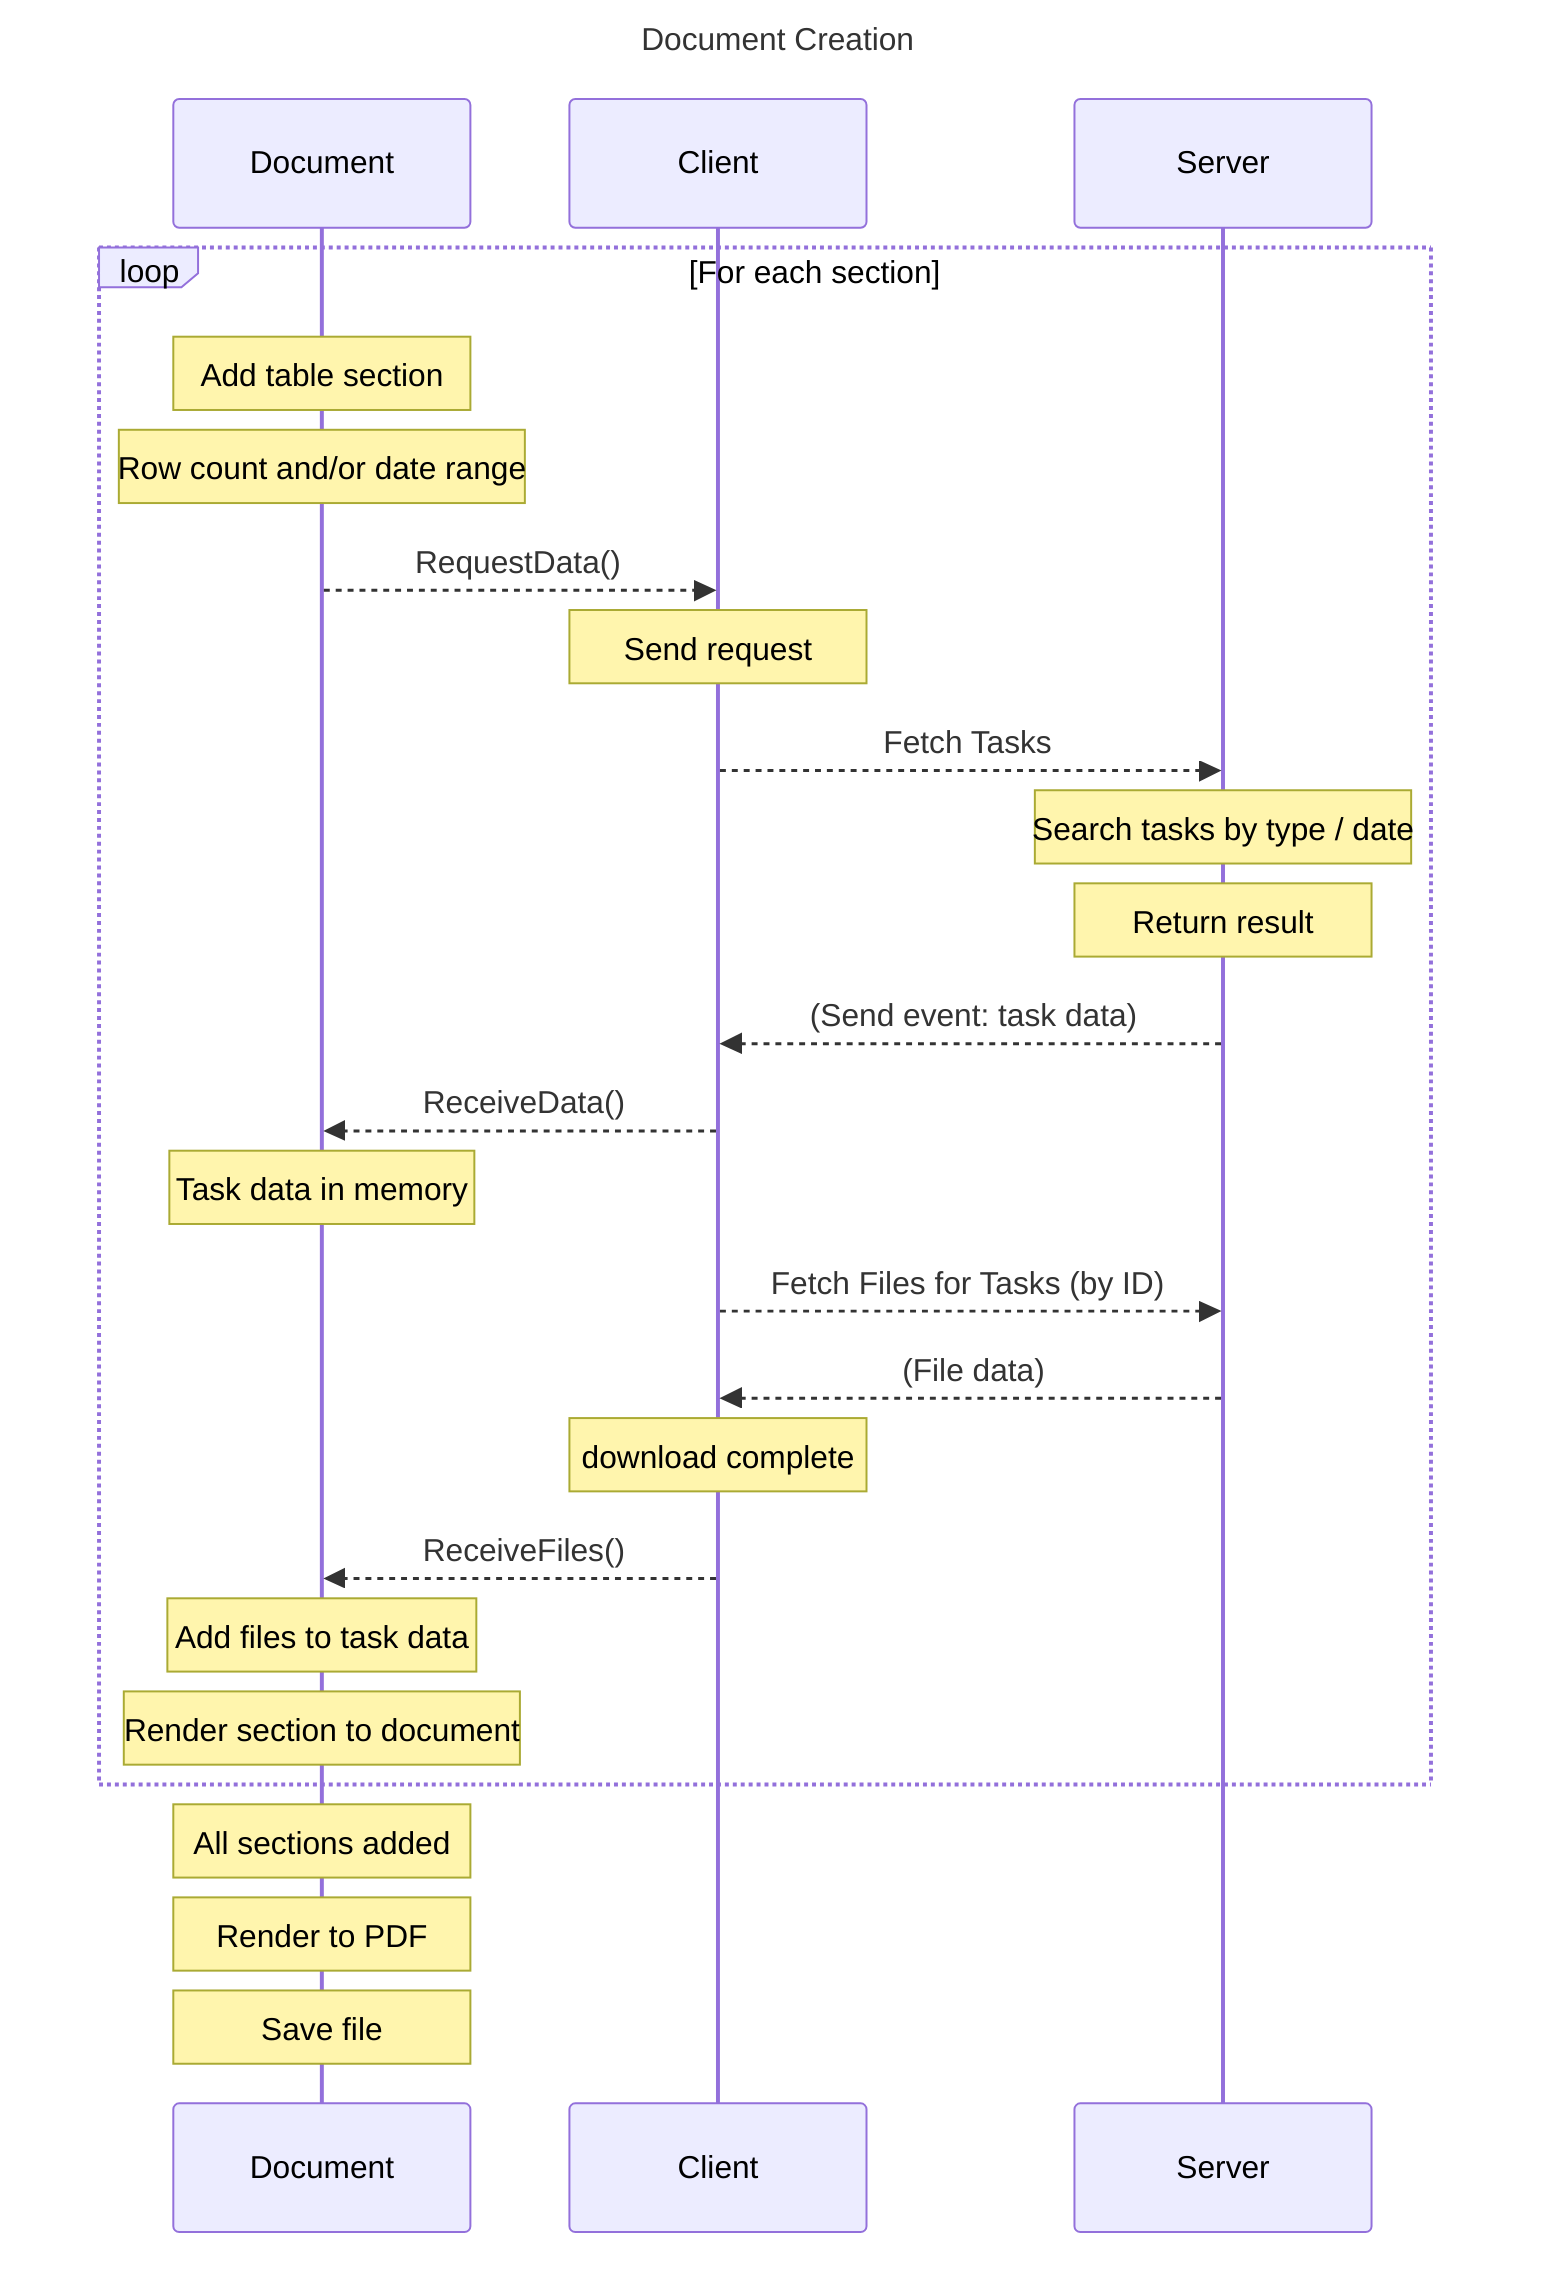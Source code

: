 sequenceDiagram
Title: Document Creation
participant Document
participant Client
participant Server
loop For each section
note over Document: Add table section
note over Document: Row count and/or date range
Document-->>Client: RequestData()
note over Client: Send request
Client-->>Server: Fetch Tasks
note over Server: Search tasks by type / date
note over Server: Return result
Server-->>Client: (Send event: task data)
Client-->>Document: ReceiveData()
note over Document: Task data in memory
Client-->>Server: Fetch Files for Tasks (by ID)
Server-->>Client: (File data)
note over Client: download complete
Client-->>Document: ReceiveFiles();
note over Document: Add files to task data
note over Document: Render section to document
end
note over Document: All sections added
note over Document: Render to PDF
note over Document: Save file